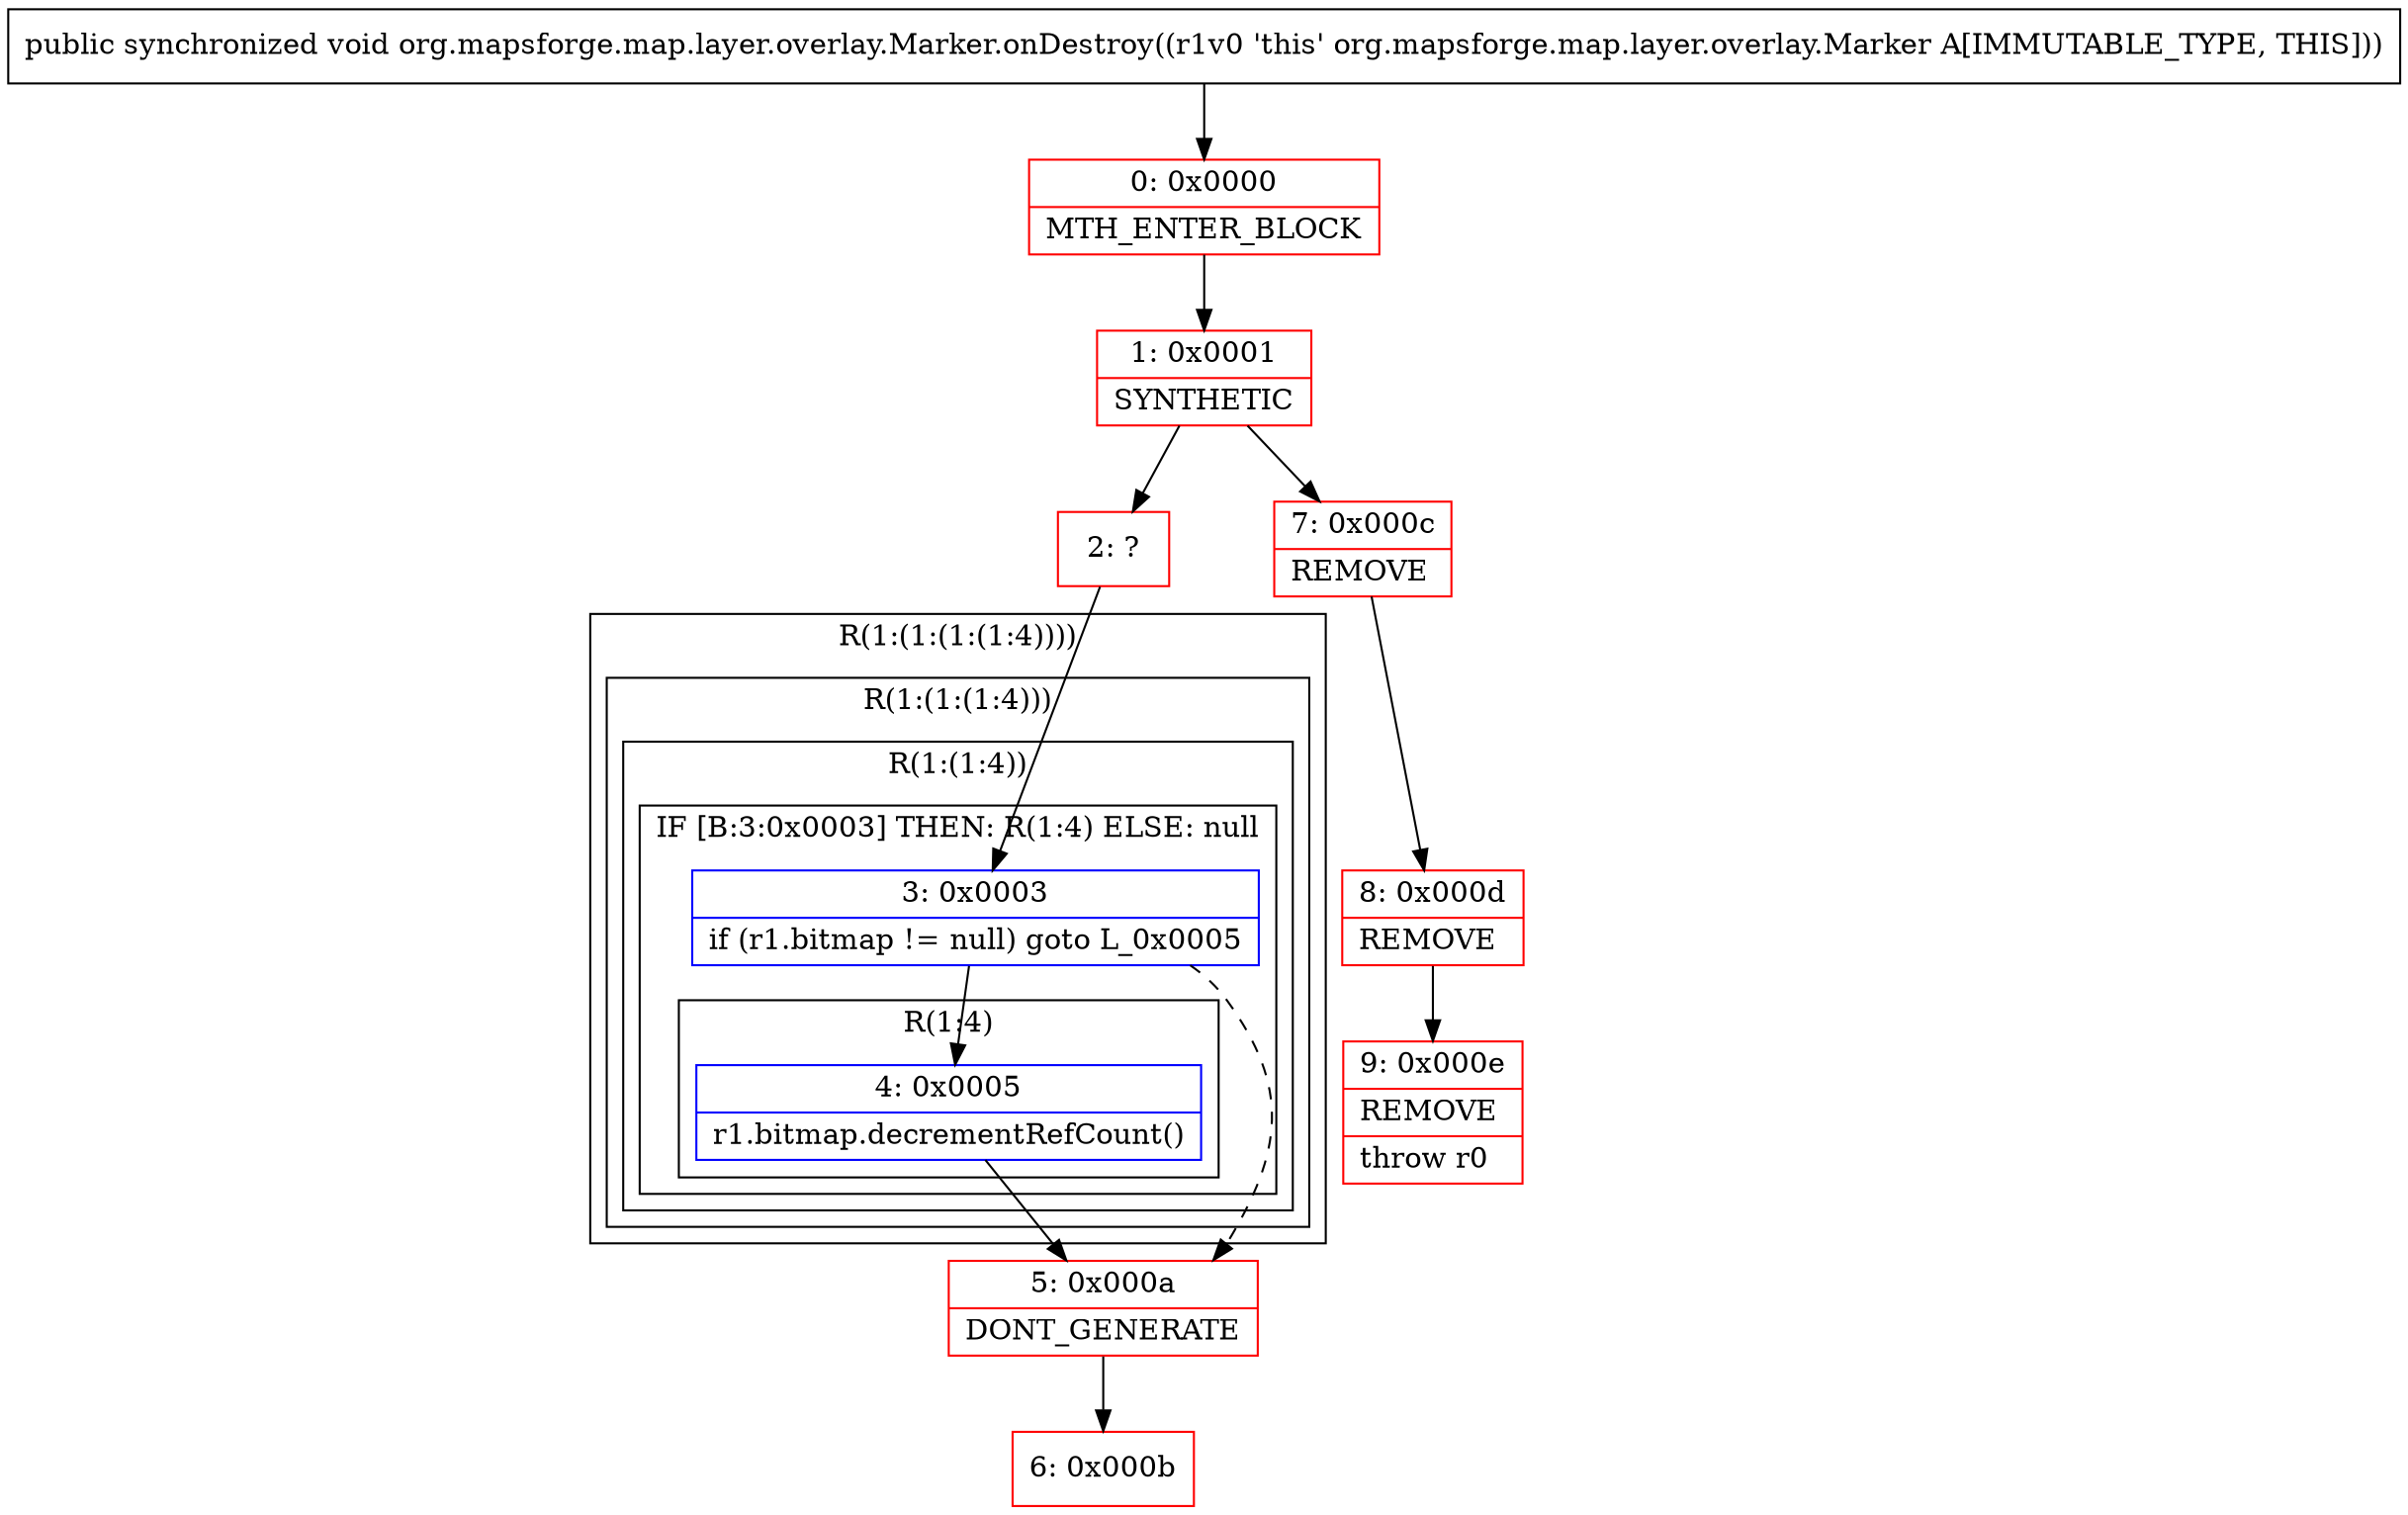 digraph "CFG fororg.mapsforge.map.layer.overlay.Marker.onDestroy()V" {
subgraph cluster_Region_187069099 {
label = "R(1:(1:(1:(1:4))))";
node [shape=record,color=blue];
subgraph cluster_Region_2094956939 {
label = "R(1:(1:(1:4)))";
node [shape=record,color=blue];
subgraph cluster_Region_1053771874 {
label = "R(1:(1:4))";
node [shape=record,color=blue];
subgraph cluster_IfRegion_1808495667 {
label = "IF [B:3:0x0003] THEN: R(1:4) ELSE: null";
node [shape=record,color=blue];
Node_3 [shape=record,label="{3\:\ 0x0003|if (r1.bitmap != null) goto L_0x0005\l}"];
subgraph cluster_Region_1396760779 {
label = "R(1:4)";
node [shape=record,color=blue];
Node_4 [shape=record,label="{4\:\ 0x0005|r1.bitmap.decrementRefCount()\l}"];
}
}
}
}
}
Node_0 [shape=record,color=red,label="{0\:\ 0x0000|MTH_ENTER_BLOCK\l}"];
Node_1 [shape=record,color=red,label="{1\:\ 0x0001|SYNTHETIC\l}"];
Node_2 [shape=record,color=red,label="{2\:\ ?}"];
Node_5 [shape=record,color=red,label="{5\:\ 0x000a|DONT_GENERATE\l}"];
Node_6 [shape=record,color=red,label="{6\:\ 0x000b}"];
Node_7 [shape=record,color=red,label="{7\:\ 0x000c|REMOVE\l}"];
Node_8 [shape=record,color=red,label="{8\:\ 0x000d|REMOVE\l}"];
Node_9 [shape=record,color=red,label="{9\:\ 0x000e|REMOVE\l|throw r0\l}"];
MethodNode[shape=record,label="{public synchronized void org.mapsforge.map.layer.overlay.Marker.onDestroy((r1v0 'this' org.mapsforge.map.layer.overlay.Marker A[IMMUTABLE_TYPE, THIS])) }"];
MethodNode -> Node_0;
Node_3 -> Node_4;
Node_3 -> Node_5[style=dashed];
Node_4 -> Node_5;
Node_0 -> Node_1;
Node_1 -> Node_2;
Node_1 -> Node_7;
Node_2 -> Node_3;
Node_5 -> Node_6;
Node_7 -> Node_8;
Node_8 -> Node_9;
}

